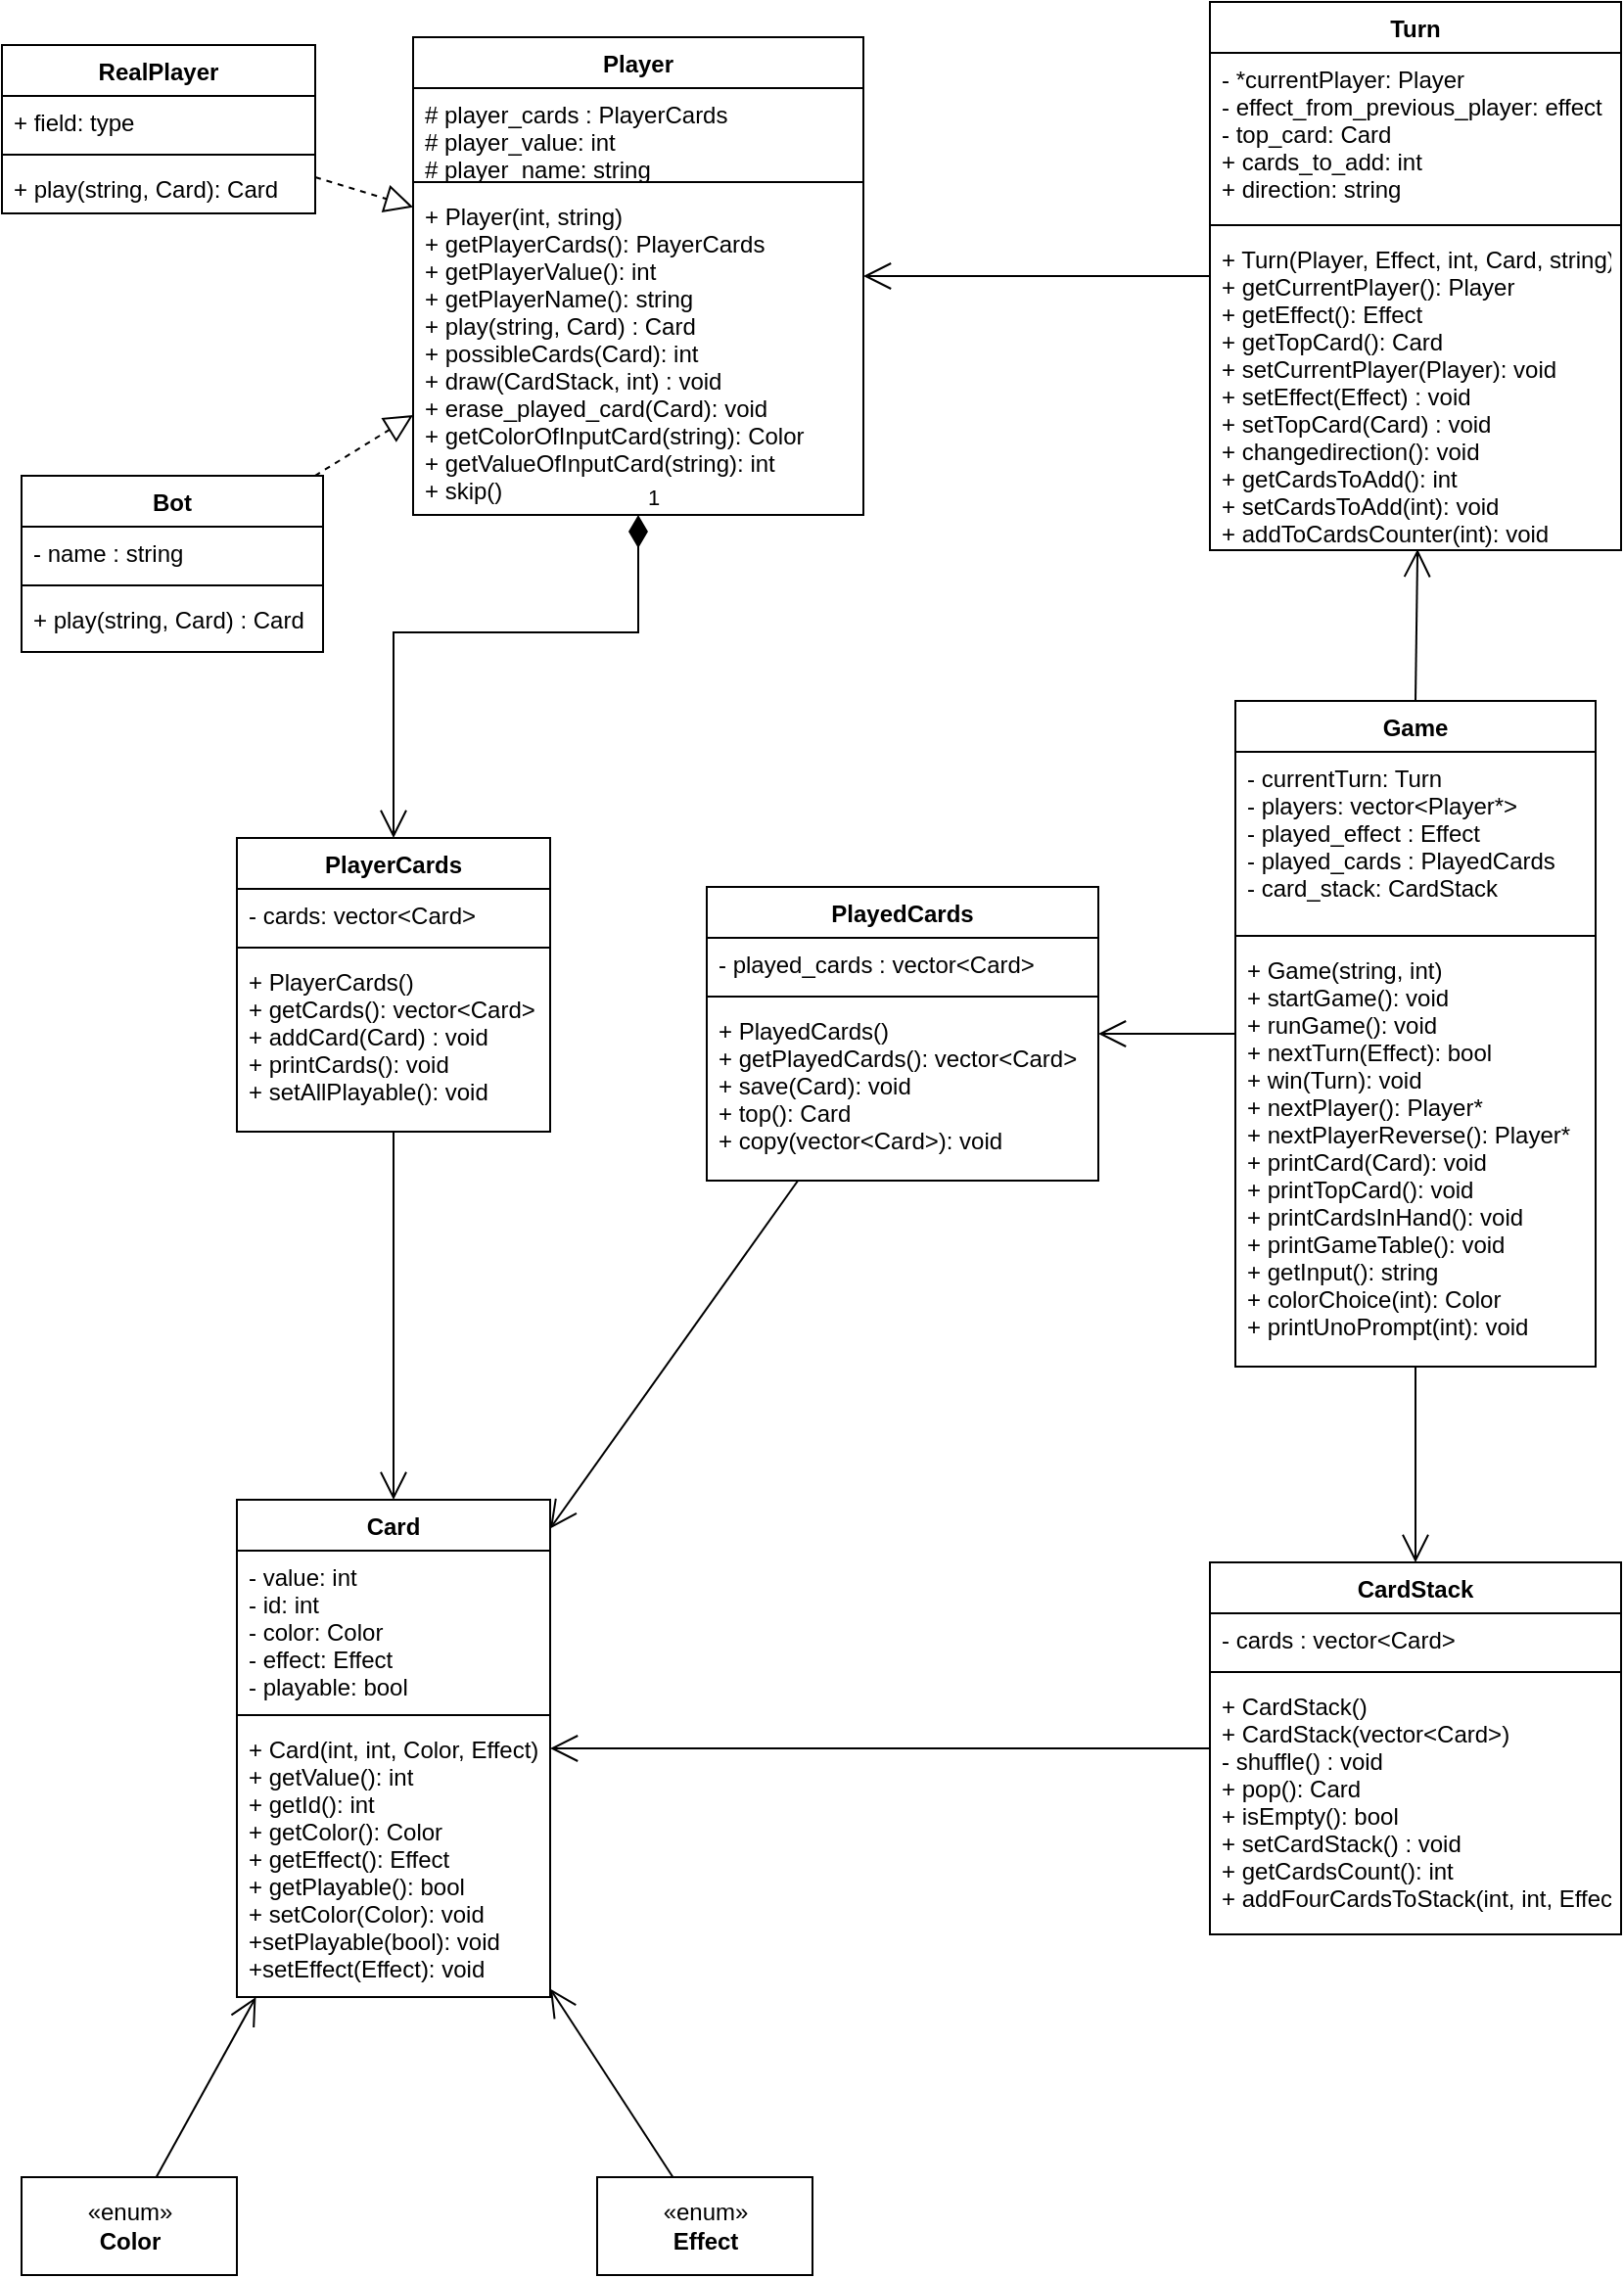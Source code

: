 <mxfile version="16.2.2" type="device"><diagram id="C5RBs43oDa-KdzZeNtuy" name="Page-1"><mxGraphModel dx="981" dy="526" grid="1" gridSize="10" guides="1" tooltips="1" connect="1" arrows="1" fold="1" page="1" pageScale="1" pageWidth="827" pageHeight="1169" math="0" shadow="0"><root><mxCell id="WIyWlLk6GJQsqaUBKTNV-0"/><mxCell id="WIyWlLk6GJQsqaUBKTNV-1" parent="WIyWlLk6GJQsqaUBKTNV-0"/><mxCell id="n8jjThhub1hVJEuAA7UO-0" value="Card" style="swimlane;fontStyle=1;align=center;verticalAlign=top;childLayout=stackLayout;horizontal=1;startSize=26;horizontalStack=0;resizeParent=1;resizeParentMax=0;resizeLast=0;collapsible=1;marginBottom=0;" parent="WIyWlLk6GJQsqaUBKTNV-1" vertex="1"><mxGeometry x="120" y="773" width="160" height="254" as="geometry"/></mxCell><mxCell id="n8jjThhub1hVJEuAA7UO-1" value="- value: int&#10;- id: int&#10;- color: Color&#10;- effect: Effect&#10;- playable: bool&#10;" style="text;strokeColor=none;fillColor=none;align=left;verticalAlign=top;spacingLeft=4;spacingRight=4;overflow=hidden;rotatable=0;points=[[0,0.5],[1,0.5]];portConstraint=eastwest;" parent="n8jjThhub1hVJEuAA7UO-0" vertex="1"><mxGeometry y="26" width="160" height="80" as="geometry"/></mxCell><mxCell id="n8jjThhub1hVJEuAA7UO-2" value="" style="line;strokeWidth=1;fillColor=none;align=left;verticalAlign=middle;spacingTop=-1;spacingLeft=3;spacingRight=3;rotatable=0;labelPosition=right;points=[];portConstraint=eastwest;" parent="n8jjThhub1hVJEuAA7UO-0" vertex="1"><mxGeometry y="106" width="160" height="8" as="geometry"/></mxCell><mxCell id="n8jjThhub1hVJEuAA7UO-3" value="+ Card(int, int, Color, Effect)&#10;+ getValue(): int&#10;+ getId(): int&#10;+ getColor(): Color&#10;+ getEffect(): Effect&#10;+ getPlayable(): bool&#10;+ setColor(Color): void&#10;+setPlayable(bool): void &#10;+setEffect(Effect): void" style="text;strokeColor=none;fillColor=none;align=left;verticalAlign=top;spacingLeft=4;spacingRight=4;overflow=hidden;rotatable=0;points=[[0,0.5],[1,0.5]];portConstraint=eastwest;" parent="n8jjThhub1hVJEuAA7UO-0" vertex="1"><mxGeometry y="114" width="160" height="140" as="geometry"/></mxCell><mxCell id="n8jjThhub1hVJEuAA7UO-9" value="Player" style="swimlane;fontStyle=1;align=center;verticalAlign=top;childLayout=stackLayout;horizontal=1;startSize=26;horizontalStack=0;resizeParent=1;resizeParentMax=0;resizeLast=0;collapsible=1;marginBottom=0;" parent="WIyWlLk6GJQsqaUBKTNV-1" vertex="1"><mxGeometry x="210" y="26" width="230" height="244" as="geometry"/></mxCell><mxCell id="n8jjThhub1hVJEuAA7UO-10" value="# player_cards : PlayerCards&#10;# player_value: int&#10;# player_name: string" style="text;strokeColor=none;fillColor=none;align=left;verticalAlign=top;spacingLeft=4;spacingRight=4;overflow=hidden;rotatable=0;points=[[0,0.5],[1,0.5]];portConstraint=eastwest;" parent="n8jjThhub1hVJEuAA7UO-9" vertex="1"><mxGeometry y="26" width="230" height="44" as="geometry"/></mxCell><mxCell id="n8jjThhub1hVJEuAA7UO-11" value="" style="line;strokeWidth=1;fillColor=none;align=left;verticalAlign=middle;spacingTop=-1;spacingLeft=3;spacingRight=3;rotatable=0;labelPosition=right;points=[];portConstraint=eastwest;" parent="n8jjThhub1hVJEuAA7UO-9" vertex="1"><mxGeometry y="70" width="230" height="8" as="geometry"/></mxCell><mxCell id="n8jjThhub1hVJEuAA7UO-12" value="+ Player(int, string)&#10;+ getPlayerCards(): PlayerCards&#10;+ getPlayerValue(): int&#10;+ getPlayerName(): string&#10;+ play(string, Card) : Card&#10;+ possibleCards(Card): int&#10;+ draw(CardStack, int) : void&#10;+ erase_played_card(Card): void&#10;+ getColorOfInputCard(string): Color&#10;+ getValueOfInputCard(string): int&#10;+ skip()&#10;" style="text;strokeColor=none;fillColor=none;align=left;verticalAlign=top;spacingLeft=4;spacingRight=4;overflow=hidden;rotatable=0;points=[[0,0.5],[1,0.5]];portConstraint=eastwest;" parent="n8jjThhub1hVJEuAA7UO-9" vertex="1"><mxGeometry y="78" width="230" height="166" as="geometry"/></mxCell><mxCell id="n8jjThhub1hVJEuAA7UO-13" value="PlayerCards" style="swimlane;fontStyle=1;align=center;verticalAlign=top;childLayout=stackLayout;horizontal=1;startSize=26;horizontalStack=0;resizeParent=1;resizeParentMax=0;resizeLast=0;collapsible=1;marginBottom=0;" parent="WIyWlLk6GJQsqaUBKTNV-1" vertex="1"><mxGeometry x="120" y="435" width="160" height="150" as="geometry"/></mxCell><mxCell id="n8jjThhub1hVJEuAA7UO-14" value="- cards: vector&lt;Card&gt;" style="text;strokeColor=none;fillColor=none;align=left;verticalAlign=top;spacingLeft=4;spacingRight=4;overflow=hidden;rotatable=0;points=[[0,0.5],[1,0.5]];portConstraint=eastwest;" parent="n8jjThhub1hVJEuAA7UO-13" vertex="1"><mxGeometry y="26" width="160" height="26" as="geometry"/></mxCell><mxCell id="n8jjThhub1hVJEuAA7UO-15" value="" style="line;strokeWidth=1;fillColor=none;align=left;verticalAlign=middle;spacingTop=-1;spacingLeft=3;spacingRight=3;rotatable=0;labelPosition=right;points=[];portConstraint=eastwest;" parent="n8jjThhub1hVJEuAA7UO-13" vertex="1"><mxGeometry y="52" width="160" height="8" as="geometry"/></mxCell><mxCell id="n8jjThhub1hVJEuAA7UO-16" value="+ PlayerCards()&#10;+ getCards(): vector&lt;Card&gt;&#10;+ addCard(Card) : void&#10;+ printCards(): void&#10;+ setAllPlayable(): void&#10;" style="text;strokeColor=none;fillColor=none;align=left;verticalAlign=top;spacingLeft=4;spacingRight=4;overflow=hidden;rotatable=0;points=[[0,0.5],[1,0.5]];portConstraint=eastwest;" parent="n8jjThhub1hVJEuAA7UO-13" vertex="1"><mxGeometry y="60" width="160" height="90" as="geometry"/></mxCell><mxCell id="n8jjThhub1hVJEuAA7UO-18" value="1" style="endArrow=open;html=1;endSize=12;startArrow=diamondThin;startSize=14;startFill=1;edgeStyle=orthogonalEdgeStyle;align=left;verticalAlign=bottom;rounded=0;" parent="WIyWlLk6GJQsqaUBKTNV-1" source="n8jjThhub1hVJEuAA7UO-9" target="n8jjThhub1hVJEuAA7UO-13" edge="1"><mxGeometry x="-1" y="3" relative="1" as="geometry"><mxPoint x="-38" y="582" as="sourcePoint"/><mxPoint x="122" y="582" as="targetPoint"/><Array as="points"><mxPoint x="325" y="330"/><mxPoint x="200" y="330"/></Array></mxGeometry></mxCell><mxCell id="n8jjThhub1hVJEuAA7UO-19" value="" style="endArrow=open;endFill=1;endSize=12;html=1;rounded=0;" parent="WIyWlLk6GJQsqaUBKTNV-1" source="n8jjThhub1hVJEuAA7UO-13" target="n8jjThhub1hVJEuAA7UO-0" edge="1"><mxGeometry width="160" relative="1" as="geometry"><mxPoint x="-32" y="508" as="sourcePoint"/><mxPoint x="128" y="508" as="targetPoint"/></mxGeometry></mxCell><mxCell id="n8jjThhub1hVJEuAA7UO-20" value="RealPlayer" style="swimlane;fontStyle=1;align=center;verticalAlign=top;childLayout=stackLayout;horizontal=1;startSize=26;horizontalStack=0;resizeParent=1;resizeParentMax=0;resizeLast=0;collapsible=1;marginBottom=0;" parent="WIyWlLk6GJQsqaUBKTNV-1" vertex="1"><mxGeometry y="30" width="160" height="86" as="geometry"/></mxCell><mxCell id="n8jjThhub1hVJEuAA7UO-21" value="+ field: type" style="text;strokeColor=none;fillColor=none;align=left;verticalAlign=top;spacingLeft=4;spacingRight=4;overflow=hidden;rotatable=0;points=[[0,0.5],[1,0.5]];portConstraint=eastwest;" parent="n8jjThhub1hVJEuAA7UO-20" vertex="1"><mxGeometry y="26" width="160" height="26" as="geometry"/></mxCell><mxCell id="n8jjThhub1hVJEuAA7UO-22" value="" style="line;strokeWidth=1;fillColor=none;align=left;verticalAlign=middle;spacingTop=-1;spacingLeft=3;spacingRight=3;rotatable=0;labelPosition=right;points=[];portConstraint=eastwest;" parent="n8jjThhub1hVJEuAA7UO-20" vertex="1"><mxGeometry y="52" width="160" height="8" as="geometry"/></mxCell><mxCell id="n8jjThhub1hVJEuAA7UO-23" value="+ play(string, Card): Card" style="text;strokeColor=none;fillColor=none;align=left;verticalAlign=top;spacingLeft=4;spacingRight=4;overflow=hidden;rotatable=0;points=[[0,0.5],[1,0.5]];portConstraint=eastwest;" parent="n8jjThhub1hVJEuAA7UO-20" vertex="1"><mxGeometry y="60" width="160" height="26" as="geometry"/></mxCell><mxCell id="n8jjThhub1hVJEuAA7UO-24" value="Bot" style="swimlane;fontStyle=1;align=center;verticalAlign=top;childLayout=stackLayout;horizontal=1;startSize=26;horizontalStack=0;resizeParent=1;resizeParentMax=0;resizeLast=0;collapsible=1;marginBottom=0;" parent="WIyWlLk6GJQsqaUBKTNV-1" vertex="1"><mxGeometry x="10" y="250" width="154" height="90" as="geometry"/></mxCell><mxCell id="n8jjThhub1hVJEuAA7UO-25" value="- name : string" style="text;strokeColor=none;fillColor=none;align=left;verticalAlign=top;spacingLeft=4;spacingRight=4;overflow=hidden;rotatable=0;points=[[0,0.5],[1,0.5]];portConstraint=eastwest;" parent="n8jjThhub1hVJEuAA7UO-24" vertex="1"><mxGeometry y="26" width="154" height="26" as="geometry"/></mxCell><mxCell id="n8jjThhub1hVJEuAA7UO-26" value="" style="line;strokeWidth=1;fillColor=none;align=left;verticalAlign=middle;spacingTop=-1;spacingLeft=3;spacingRight=3;rotatable=0;labelPosition=right;points=[];portConstraint=eastwest;" parent="n8jjThhub1hVJEuAA7UO-24" vertex="1"><mxGeometry y="52" width="154" height="8" as="geometry"/></mxCell><mxCell id="n8jjThhub1hVJEuAA7UO-27" value="+ play(string, Card) : Card&#10;" style="text;strokeColor=none;fillColor=none;align=left;verticalAlign=top;spacingLeft=4;spacingRight=4;overflow=hidden;rotatable=0;points=[[0,0.5],[1,0.5]];portConstraint=eastwest;" parent="n8jjThhub1hVJEuAA7UO-24" vertex="1"><mxGeometry y="60" width="154" height="30" as="geometry"/></mxCell><mxCell id="n8jjThhub1hVJEuAA7UO-28" value="" style="endArrow=block;dashed=1;endFill=0;endSize=12;html=1;rounded=0;" parent="WIyWlLk6GJQsqaUBKTNV-1" source="n8jjThhub1hVJEuAA7UO-24" target="n8jjThhub1hVJEuAA7UO-9" edge="1"><mxGeometry width="160" relative="1" as="geometry"><mxPoint x="77" y="342" as="sourcePoint"/><mxPoint x="237" y="342" as="targetPoint"/></mxGeometry></mxCell><mxCell id="n8jjThhub1hVJEuAA7UO-30" value="" style="endArrow=block;dashed=1;endFill=0;endSize=12;html=1;rounded=0;" parent="WIyWlLk6GJQsqaUBKTNV-1" source="n8jjThhub1hVJEuAA7UO-20" target="n8jjThhub1hVJEuAA7UO-9" edge="1"><mxGeometry width="160" relative="1" as="geometry"><mxPoint x="-3" y="322" as="sourcePoint"/><mxPoint x="157" y="322" as="targetPoint"/></mxGeometry></mxCell><mxCell id="n8jjThhub1hVJEuAA7UO-31" value="CardStack" style="swimlane;fontStyle=1;align=center;verticalAlign=top;childLayout=stackLayout;horizontal=1;startSize=26;horizontalStack=0;resizeParent=1;resizeParentMax=0;resizeLast=0;collapsible=1;marginBottom=0;" parent="WIyWlLk6GJQsqaUBKTNV-1" vertex="1"><mxGeometry x="617" y="805" width="210" height="190" as="geometry"/></mxCell><mxCell id="n8jjThhub1hVJEuAA7UO-32" value="- cards : vector&lt;Card&gt;" style="text;strokeColor=none;fillColor=none;align=left;verticalAlign=top;spacingLeft=4;spacingRight=4;overflow=hidden;rotatable=0;points=[[0,0.5],[1,0.5]];portConstraint=eastwest;" parent="n8jjThhub1hVJEuAA7UO-31" vertex="1"><mxGeometry y="26" width="210" height="26" as="geometry"/></mxCell><mxCell id="n8jjThhub1hVJEuAA7UO-33" value="" style="line;strokeWidth=1;fillColor=none;align=left;verticalAlign=middle;spacingTop=-1;spacingLeft=3;spacingRight=3;rotatable=0;labelPosition=right;points=[];portConstraint=eastwest;" parent="n8jjThhub1hVJEuAA7UO-31" vertex="1"><mxGeometry y="52" width="210" height="8" as="geometry"/></mxCell><mxCell id="n8jjThhub1hVJEuAA7UO-34" value="+ CardStack()&#10;+ CardStack(vector&lt;Card&gt;)&#10;- shuffle() : void&#10;+ pop(): Card&#10;+ isEmpty(): bool&#10;+ setCardStack() : void&#10;+ getCardsCount(): int&#10;+ addFourCardsToStack(int, int, Effect): void&#10;" style="text;strokeColor=none;fillColor=none;align=left;verticalAlign=top;spacingLeft=4;spacingRight=4;overflow=hidden;rotatable=0;points=[[0,0.5],[1,0.5]];portConstraint=eastwest;" parent="n8jjThhub1hVJEuAA7UO-31" vertex="1"><mxGeometry y="60" width="210" height="130" as="geometry"/></mxCell><mxCell id="n8jjThhub1hVJEuAA7UO-35" value="PlayedCards" style="swimlane;fontStyle=1;align=center;verticalAlign=top;childLayout=stackLayout;horizontal=1;startSize=26;horizontalStack=0;resizeParent=1;resizeParentMax=0;resizeLast=0;collapsible=1;marginBottom=0;" parent="WIyWlLk6GJQsqaUBKTNV-1" vertex="1"><mxGeometry x="360" y="460" width="200" height="150" as="geometry"/></mxCell><mxCell id="n8jjThhub1hVJEuAA7UO-36" value="- played_cards : vector&lt;Card&gt;" style="text;strokeColor=none;fillColor=none;align=left;verticalAlign=top;spacingLeft=4;spacingRight=4;overflow=hidden;rotatable=0;points=[[0,0.5],[1,0.5]];portConstraint=eastwest;" parent="n8jjThhub1hVJEuAA7UO-35" vertex="1"><mxGeometry y="26" width="200" height="26" as="geometry"/></mxCell><mxCell id="n8jjThhub1hVJEuAA7UO-37" value="" style="line;strokeWidth=1;fillColor=none;align=left;verticalAlign=middle;spacingTop=-1;spacingLeft=3;spacingRight=3;rotatable=0;labelPosition=right;points=[];portConstraint=eastwest;" parent="n8jjThhub1hVJEuAA7UO-35" vertex="1"><mxGeometry y="52" width="200" height="8" as="geometry"/></mxCell><mxCell id="n8jjThhub1hVJEuAA7UO-38" value="+ PlayedCards()&#10;+ getPlayedCards(): vector&lt;Card&gt;&#10;+ save(Card): void&#10;+ top(): Card&#10;+ copy(vector&lt;Card&gt;): void&#10;" style="text;strokeColor=none;fillColor=none;align=left;verticalAlign=top;spacingLeft=4;spacingRight=4;overflow=hidden;rotatable=0;points=[[0,0.5],[1,0.5]];portConstraint=eastwest;" parent="n8jjThhub1hVJEuAA7UO-35" vertex="1"><mxGeometry y="60" width="200" height="90" as="geometry"/></mxCell><mxCell id="n8jjThhub1hVJEuAA7UO-40" value="" style="endArrow=open;endFill=1;endSize=12;html=1;rounded=0;" parent="WIyWlLk6GJQsqaUBKTNV-1" source="n8jjThhub1hVJEuAA7UO-31" target="n8jjThhub1hVJEuAA7UO-0" edge="1"><mxGeometry width="160" relative="1" as="geometry"><mxPoint x="422" y="663" as="sourcePoint"/><mxPoint x="582" y="663" as="targetPoint"/></mxGeometry></mxCell><mxCell id="n8jjThhub1hVJEuAA7UO-41" value="Game" style="swimlane;fontStyle=1;align=center;verticalAlign=top;childLayout=stackLayout;horizontal=1;startSize=26;horizontalStack=0;resizeParent=1;resizeParentMax=0;resizeLast=0;collapsible=1;marginBottom=0;" parent="WIyWlLk6GJQsqaUBKTNV-1" vertex="1"><mxGeometry x="630" y="365" width="184" height="340" as="geometry"/></mxCell><mxCell id="n8jjThhub1hVJEuAA7UO-42" value="- currentTurn: Turn&#10;- players: vector&lt;Player*&gt;&#10;- played_effect : Effect&#10;- played_cards : PlayedCards&#10;- card_stack: CardStack&#10;" style="text;strokeColor=none;fillColor=none;align=left;verticalAlign=top;spacingLeft=4;spacingRight=4;overflow=hidden;rotatable=0;points=[[0,0.5],[1,0.5]];portConstraint=eastwest;" parent="n8jjThhub1hVJEuAA7UO-41" vertex="1"><mxGeometry y="26" width="184" height="90" as="geometry"/></mxCell><mxCell id="n8jjThhub1hVJEuAA7UO-43" value="" style="line;strokeWidth=1;fillColor=none;align=left;verticalAlign=middle;spacingTop=-1;spacingLeft=3;spacingRight=3;rotatable=0;labelPosition=right;points=[];portConstraint=eastwest;" parent="n8jjThhub1hVJEuAA7UO-41" vertex="1"><mxGeometry y="116" width="184" height="8" as="geometry"/></mxCell><mxCell id="n8jjThhub1hVJEuAA7UO-44" value="+ Game(string, int)&#10;+ startGame(): void&#10;+ runGame(): void&#10;+ nextTurn(Effect): bool&#10;+ win(Turn): void&#10;+ nextPlayer(): Player*&#10;+ nextPlayerReverse(): Player*&#10;+ printCard(Card): void&#10;+ printTopCard(): void&#10;+ printCardsInHand(): void&#10;+ printGameTable(): void&#10;+ getInput(): string&#10;+ colorChoice(int): Color&#10;+ printUnoPrompt(int): void&#10;" style="text;strokeColor=none;fillColor=none;align=left;verticalAlign=top;spacingLeft=4;spacingRight=4;overflow=hidden;rotatable=0;points=[[0,0.5],[1,0.5]];portConstraint=eastwest;" parent="n8jjThhub1hVJEuAA7UO-41" vertex="1"><mxGeometry y="124" width="184" height="216" as="geometry"/></mxCell><mxCell id="n8jjThhub1hVJEuAA7UO-45" value="Turn" style="swimlane;fontStyle=1;align=center;verticalAlign=top;childLayout=stackLayout;horizontal=1;startSize=26;horizontalStack=0;resizeParent=1;resizeParentMax=0;resizeLast=0;collapsible=1;marginBottom=0;" parent="WIyWlLk6GJQsqaUBKTNV-1" vertex="1"><mxGeometry x="617" y="8" width="210" height="280" as="geometry"/></mxCell><mxCell id="n8jjThhub1hVJEuAA7UO-46" value="- *currentPlayer: Player&#10;- effect_from_previous_player: effect&#10;- top_card: Card&#10;+ cards_to_add: int&#10;+ direction: string" style="text;strokeColor=none;fillColor=none;align=left;verticalAlign=top;spacingLeft=4;spacingRight=4;overflow=hidden;rotatable=0;points=[[0,0.5],[1,0.5]];portConstraint=eastwest;" parent="n8jjThhub1hVJEuAA7UO-45" vertex="1"><mxGeometry y="26" width="210" height="84" as="geometry"/></mxCell><mxCell id="n8jjThhub1hVJEuAA7UO-47" value="" style="line;strokeWidth=1;fillColor=none;align=left;verticalAlign=middle;spacingTop=-1;spacingLeft=3;spacingRight=3;rotatable=0;labelPosition=right;points=[];portConstraint=eastwest;" parent="n8jjThhub1hVJEuAA7UO-45" vertex="1"><mxGeometry y="110" width="210" height="8" as="geometry"/></mxCell><mxCell id="n8jjThhub1hVJEuAA7UO-48" value="+ Turn(Player, Effect, int, Card, string)&#10;+ getCurrentPlayer(): Player&#10;+ getEffect(): Effect &#10;+ getTopCard(): Card&#10;+ setCurrentPlayer(Player): void&#10;+ setEffect(Effect) : void&#10;+ setTopCard(Card) : void&#10;+ changedirection(): void&#10;+ getCardsToAdd(): int&#10;+ setCardsToAdd(int): void&#10;+ addToCardsCounter(int): void" style="text;strokeColor=none;fillColor=none;align=left;verticalAlign=top;spacingLeft=4;spacingRight=4;overflow=hidden;rotatable=0;points=[[0,0.5],[1,0.5]];portConstraint=eastwest;" parent="n8jjThhub1hVJEuAA7UO-45" vertex="1"><mxGeometry y="118" width="210" height="162" as="geometry"/></mxCell><mxCell id="n8jjThhub1hVJEuAA7UO-50" value="" style="endArrow=open;endFill=1;endSize=12;html=1;rounded=0;" parent="WIyWlLk6GJQsqaUBKTNV-1" source="n8jjThhub1hVJEuAA7UO-45" target="n8jjThhub1hVJEuAA7UO-9" edge="1"><mxGeometry width="160" relative="1" as="geometry"><mxPoint x="282" y="445" as="sourcePoint"/><mxPoint x="182" y="385" as="targetPoint"/></mxGeometry></mxCell><mxCell id="n8jjThhub1hVJEuAA7UO-51" value="" style="endArrow=open;endFill=1;endSize=12;html=1;rounded=0;exitX=0.5;exitY=0;exitDx=0;exitDy=0;entryX=0.505;entryY=0.997;entryDx=0;entryDy=0;entryPerimeter=0;" parent="WIyWlLk6GJQsqaUBKTNV-1" source="n8jjThhub1hVJEuAA7UO-41" target="n8jjThhub1hVJEuAA7UO-48" edge="1"><mxGeometry width="160" relative="1" as="geometry"><mxPoint x="412" y="445" as="sourcePoint"/><mxPoint x="722" y="355" as="targetPoint"/></mxGeometry></mxCell><mxCell id="5qzU1wDb1x1K-c3wQyoG-0" value="" style="endArrow=open;endFill=1;endSize=12;html=1;rounded=0;" parent="WIyWlLk6GJQsqaUBKTNV-1" source="n8jjThhub1hVJEuAA7UO-35" target="n8jjThhub1hVJEuAA7UO-0" edge="1"><mxGeometry width="160" relative="1" as="geometry"><mxPoint x="387" y="688" as="sourcePoint"/><mxPoint x="917" y="742" as="targetPoint"/></mxGeometry></mxCell><mxCell id="5qzU1wDb1x1K-c3wQyoG-2" value="" style="endArrow=open;endFill=1;endSize=12;html=1;rounded=0;" parent="WIyWlLk6GJQsqaUBKTNV-1" target="n8jjThhub1hVJEuAA7UO-31" edge="1"><mxGeometry width="160" relative="1" as="geometry"><mxPoint x="722" y="705" as="sourcePoint"/><mxPoint x="1137" y="635" as="targetPoint"/></mxGeometry></mxCell><mxCell id="5qzU1wDb1x1K-c3wQyoG-3" value="«enum»&lt;br&gt;&lt;b&gt;Color&lt;/b&gt;" style="html=1;" parent="WIyWlLk6GJQsqaUBKTNV-1" vertex="1"><mxGeometry x="10" y="1119" width="110" height="50" as="geometry"/></mxCell><mxCell id="5qzU1wDb1x1K-c3wQyoG-5" value="«enum»&lt;br&gt;&lt;b&gt;Effect&lt;/b&gt;" style="html=1;" parent="WIyWlLk6GJQsqaUBKTNV-1" vertex="1"><mxGeometry x="304" y="1119" width="110" height="50" as="geometry"/></mxCell><mxCell id="5qzU1wDb1x1K-c3wQyoG-6" value="" style="endArrow=open;endFill=1;endSize=12;html=1;rounded=0;" parent="WIyWlLk6GJQsqaUBKTNV-1" source="5qzU1wDb1x1K-c3wQyoG-3" target="n8jjThhub1hVJEuAA7UO-0" edge="1"><mxGeometry width="160" relative="1" as="geometry"><mxPoint x="17" y="1059" as="sourcePoint"/><mxPoint x="177" y="1059" as="targetPoint"/></mxGeometry></mxCell><mxCell id="5qzU1wDb1x1K-c3wQyoG-7" value="" style="endArrow=open;endFill=1;endSize=12;html=1;rounded=0;" parent="WIyWlLk6GJQsqaUBKTNV-1" source="5qzU1wDb1x1K-c3wQyoG-5" target="n8jjThhub1hVJEuAA7UO-0" edge="1"><mxGeometry width="160" relative="1" as="geometry"><mxPoint x="107" y="1069" as="sourcePoint"/><mxPoint x="267" y="1069" as="targetPoint"/></mxGeometry></mxCell><mxCell id="5qzU1wDb1x1K-c3wQyoG-8" value="" style="endArrow=open;endFill=1;endSize=12;html=1;rounded=0;" parent="WIyWlLk6GJQsqaUBKTNV-1" source="n8jjThhub1hVJEuAA7UO-41" target="n8jjThhub1hVJEuAA7UO-35" edge="1"><mxGeometry width="160" relative="1" as="geometry"><mxPoint x="407" y="675" as="sourcePoint"/><mxPoint x="567" y="675" as="targetPoint"/></mxGeometry></mxCell></root></mxGraphModel></diagram></mxfile>
